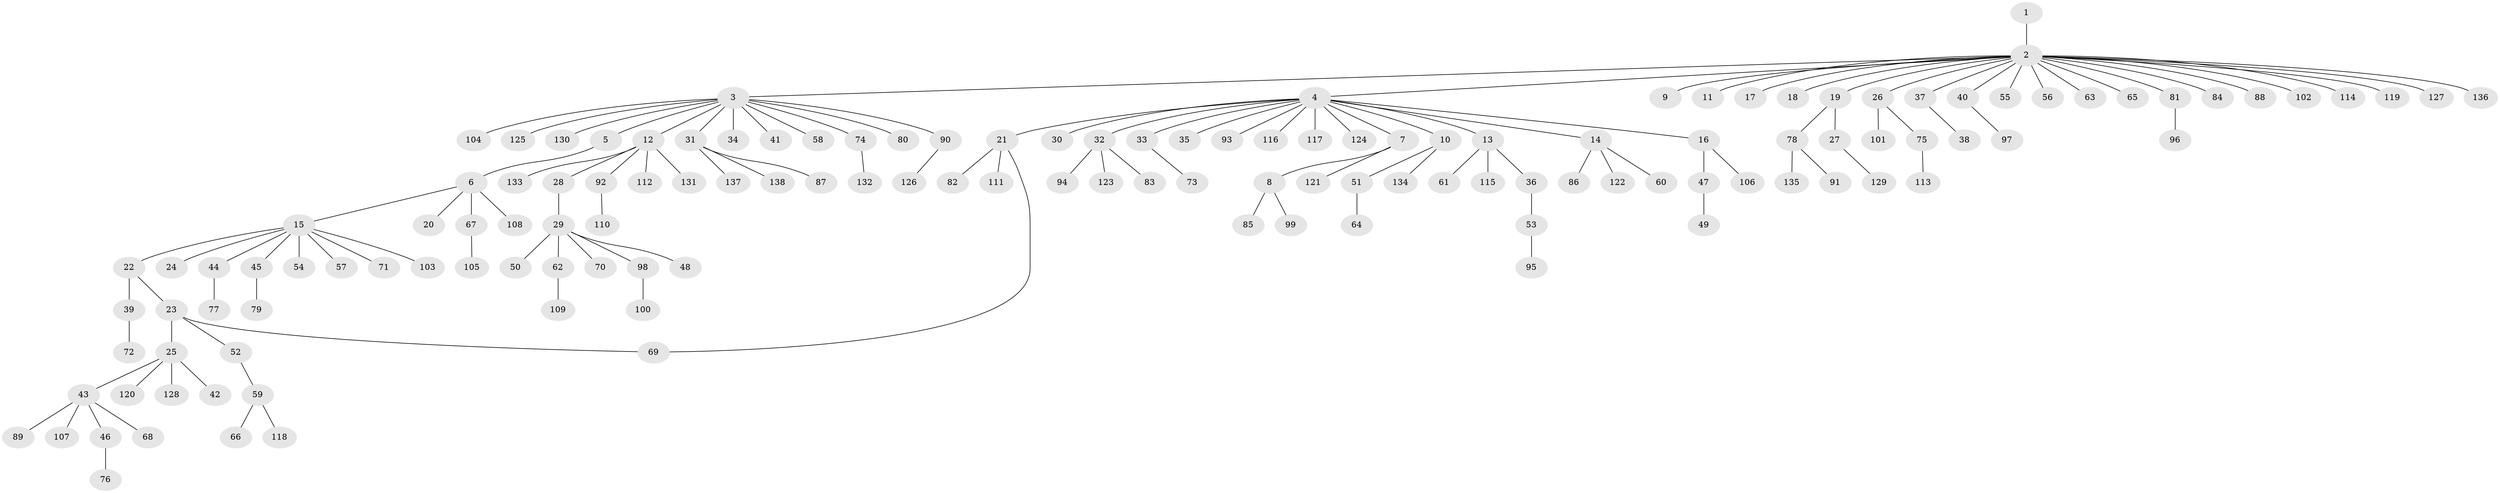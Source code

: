 // coarse degree distribution, {4: 0.043478260869565216, 2: 0.08695652173913043, 1: 0.7536231884057971, 7: 0.014492753623188406, 13: 0.014492753623188406, 3: 0.057971014492753624, 20: 0.014492753623188406, 10: 0.014492753623188406}
// Generated by graph-tools (version 1.1) at 2025/36/03/04/25 23:36:55]
// undirected, 138 vertices, 138 edges
graph export_dot {
  node [color=gray90,style=filled];
  1;
  2;
  3;
  4;
  5;
  6;
  7;
  8;
  9;
  10;
  11;
  12;
  13;
  14;
  15;
  16;
  17;
  18;
  19;
  20;
  21;
  22;
  23;
  24;
  25;
  26;
  27;
  28;
  29;
  30;
  31;
  32;
  33;
  34;
  35;
  36;
  37;
  38;
  39;
  40;
  41;
  42;
  43;
  44;
  45;
  46;
  47;
  48;
  49;
  50;
  51;
  52;
  53;
  54;
  55;
  56;
  57;
  58;
  59;
  60;
  61;
  62;
  63;
  64;
  65;
  66;
  67;
  68;
  69;
  70;
  71;
  72;
  73;
  74;
  75;
  76;
  77;
  78;
  79;
  80;
  81;
  82;
  83;
  84;
  85;
  86;
  87;
  88;
  89;
  90;
  91;
  92;
  93;
  94;
  95;
  96;
  97;
  98;
  99;
  100;
  101;
  102;
  103;
  104;
  105;
  106;
  107;
  108;
  109;
  110;
  111;
  112;
  113;
  114;
  115;
  116;
  117;
  118;
  119;
  120;
  121;
  122;
  123;
  124;
  125;
  126;
  127;
  128;
  129;
  130;
  131;
  132;
  133;
  134;
  135;
  136;
  137;
  138;
  1 -- 2;
  2 -- 3;
  2 -- 4;
  2 -- 9;
  2 -- 11;
  2 -- 17;
  2 -- 18;
  2 -- 19;
  2 -- 26;
  2 -- 37;
  2 -- 40;
  2 -- 55;
  2 -- 56;
  2 -- 63;
  2 -- 65;
  2 -- 81;
  2 -- 84;
  2 -- 88;
  2 -- 102;
  2 -- 114;
  2 -- 119;
  2 -- 127;
  2 -- 136;
  3 -- 5;
  3 -- 12;
  3 -- 31;
  3 -- 34;
  3 -- 41;
  3 -- 58;
  3 -- 74;
  3 -- 80;
  3 -- 90;
  3 -- 104;
  3 -- 125;
  3 -- 130;
  4 -- 7;
  4 -- 10;
  4 -- 13;
  4 -- 14;
  4 -- 16;
  4 -- 21;
  4 -- 30;
  4 -- 32;
  4 -- 33;
  4 -- 35;
  4 -- 93;
  4 -- 116;
  4 -- 117;
  4 -- 124;
  5 -- 6;
  6 -- 15;
  6 -- 20;
  6 -- 67;
  6 -- 108;
  7 -- 8;
  7 -- 121;
  8 -- 85;
  8 -- 99;
  10 -- 51;
  10 -- 134;
  12 -- 28;
  12 -- 92;
  12 -- 112;
  12 -- 131;
  12 -- 133;
  13 -- 36;
  13 -- 61;
  13 -- 115;
  14 -- 60;
  14 -- 86;
  14 -- 122;
  15 -- 22;
  15 -- 24;
  15 -- 44;
  15 -- 45;
  15 -- 54;
  15 -- 57;
  15 -- 71;
  15 -- 103;
  16 -- 47;
  16 -- 106;
  19 -- 27;
  19 -- 78;
  21 -- 69;
  21 -- 82;
  21 -- 111;
  22 -- 23;
  22 -- 39;
  23 -- 25;
  23 -- 52;
  23 -- 69;
  25 -- 42;
  25 -- 43;
  25 -- 120;
  25 -- 128;
  26 -- 75;
  26 -- 101;
  27 -- 129;
  28 -- 29;
  29 -- 48;
  29 -- 50;
  29 -- 62;
  29 -- 70;
  29 -- 98;
  31 -- 87;
  31 -- 137;
  31 -- 138;
  32 -- 83;
  32 -- 94;
  32 -- 123;
  33 -- 73;
  36 -- 53;
  37 -- 38;
  39 -- 72;
  40 -- 97;
  43 -- 46;
  43 -- 68;
  43 -- 89;
  43 -- 107;
  44 -- 77;
  45 -- 79;
  46 -- 76;
  47 -- 49;
  51 -- 64;
  52 -- 59;
  53 -- 95;
  59 -- 66;
  59 -- 118;
  62 -- 109;
  67 -- 105;
  74 -- 132;
  75 -- 113;
  78 -- 91;
  78 -- 135;
  81 -- 96;
  90 -- 126;
  92 -- 110;
  98 -- 100;
}
